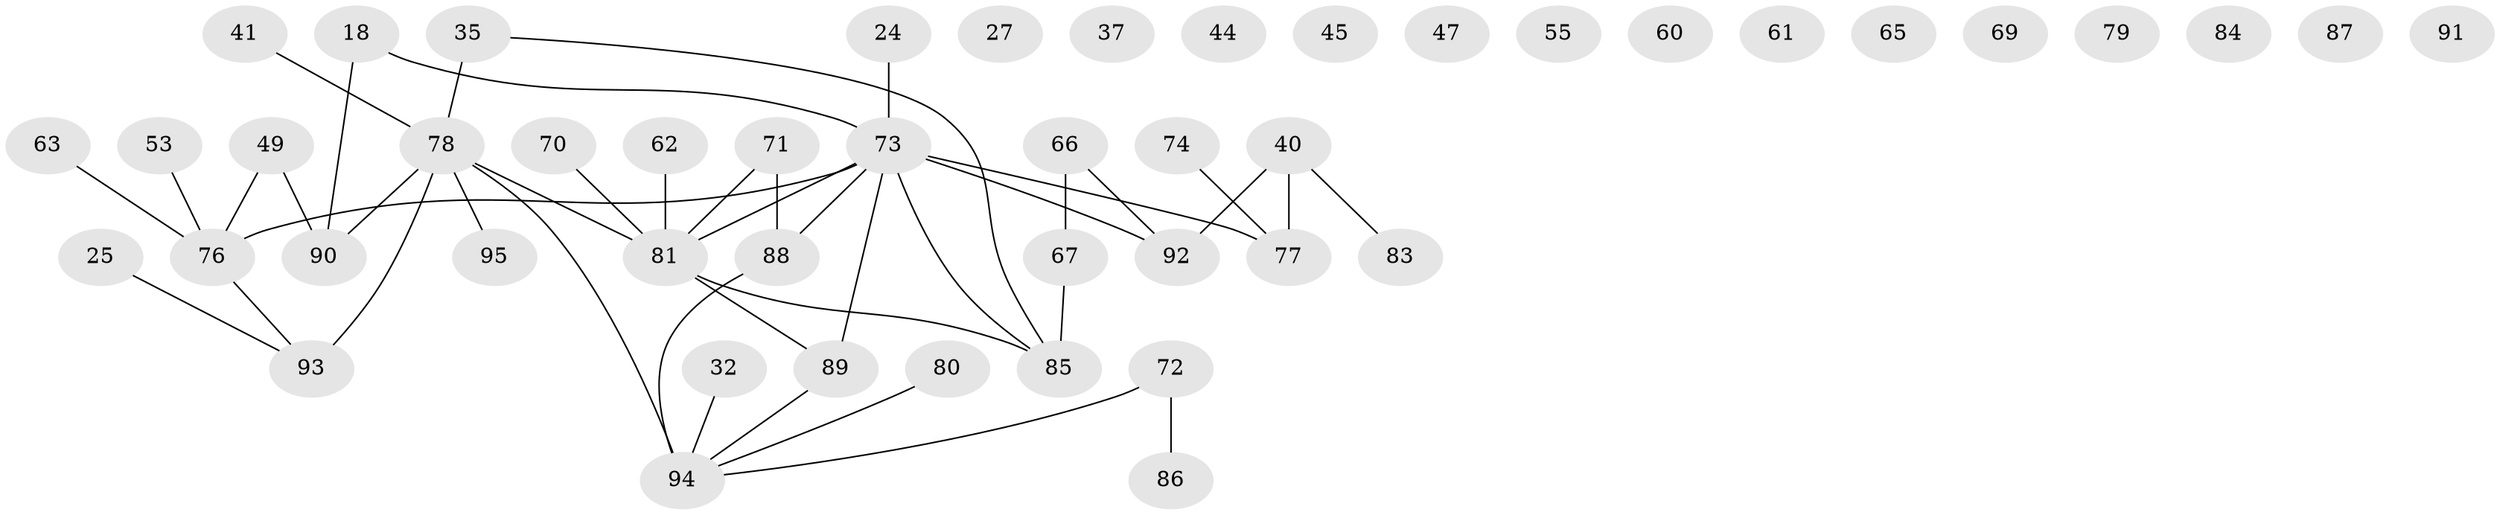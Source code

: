 // original degree distribution, {6: 0.021052631578947368, 2: 0.16842105263157894, 1: 0.25263157894736843, 3: 0.29473684210526313, 4: 0.10526315789473684, 5: 0.042105263157894736, 0: 0.11578947368421053}
// Generated by graph-tools (version 1.1) at 2025/39/03/09/25 04:39:02]
// undirected, 47 vertices, 43 edges
graph export_dot {
graph [start="1"]
  node [color=gray90,style=filled];
  18 [super="+16"];
  24;
  25;
  27;
  32;
  35;
  37;
  40;
  41;
  44;
  45;
  47;
  49 [super="+28+39"];
  53;
  55;
  60;
  61 [super="+3+8"];
  62;
  63;
  65;
  66 [super="+12+52"];
  67;
  69;
  70;
  71 [super="+33"];
  72 [super="+22+20"];
  73 [super="+59+58"];
  74 [super="+42"];
  76 [super="+68"];
  77 [super="+57"];
  78 [super="+19+64"];
  79 [super="+48"];
  80;
  81 [super="+34+43+54+56"];
  83;
  84;
  85 [super="+38"];
  86;
  87;
  88 [super="+17+75"];
  89 [super="+23"];
  90;
  91 [super="+36"];
  92 [super="+82"];
  93;
  94 [super="+51"];
  95;
  18 -- 90 [weight=2];
  18 -- 73;
  24 -- 73;
  25 -- 93;
  32 -- 94;
  35 -- 78 [weight=2];
  35 -- 85;
  40 -- 77;
  40 -- 83;
  40 -- 92 [weight=2];
  41 -- 78;
  49 -- 90;
  49 -- 76;
  53 -- 76;
  62 -- 81;
  63 -- 76;
  66 -- 67 [weight=2];
  66 -- 92;
  67 -- 85;
  70 -- 81;
  71 -- 88;
  71 -- 81;
  72 -- 86;
  72 -- 94;
  73 -- 92;
  73 -- 85;
  73 -- 88 [weight=2];
  73 -- 76 [weight=3];
  73 -- 77 [weight=2];
  73 -- 89;
  73 -- 81 [weight=2];
  74 -- 77;
  76 -- 93;
  78 -- 93 [weight=2];
  78 -- 94 [weight=2];
  78 -- 90;
  78 -- 95;
  78 -- 81 [weight=2];
  80 -- 94;
  81 -- 89 [weight=3];
  81 -- 85;
  88 -- 94 [weight=2];
  89 -- 94;
}
